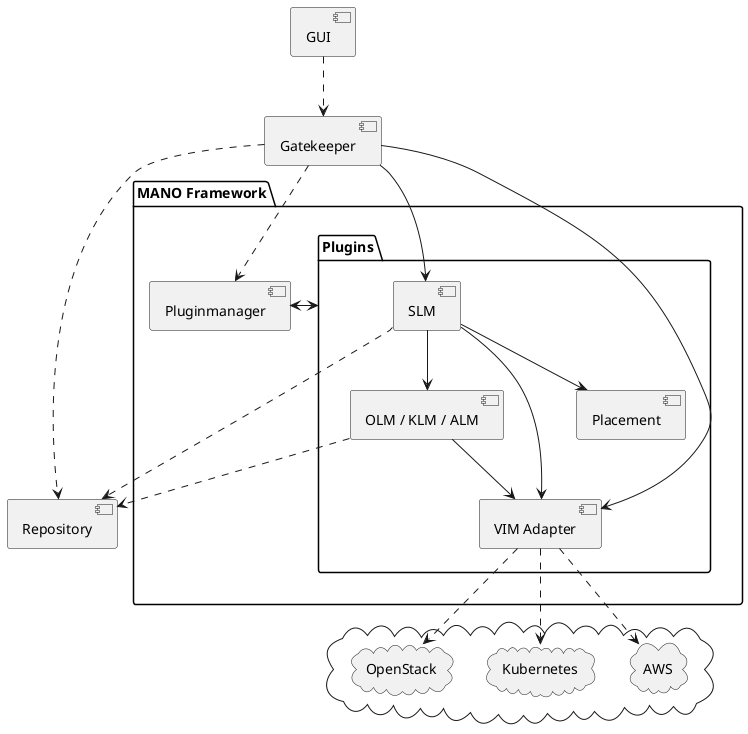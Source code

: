 @startuml Microservices
top to bottom direction
skinparam componentStyle uml2

[Repository]

[Gatekeeper]

[GUI]
GUI ..> Gatekeeper

cloud {
  cloud "AWS"
  cloud "Kubernetes"
  cloud "OpenStack"
}

package "MANO Framework" {
  [Pluginmanager]
  Gatekeeper ..> Pluginmanager
  Gatekeeper ..> Repository

  package "Plugins" {
    ' VIM Adapter
    [VIM Adapter] as VIM
    Gatekeeper --> VIM
    VIM ..> AWS
    VIM ..> OpenStack
    VIM ..> Kubernetes

    [OLM / KLM / ALM] as FLM
    FLM --> VIM
    FLM ..> Repository

    [Placement]

    ' SLM
    [SLM]
    SLM ..> Repository
    SLM --> Placement
    SLM --> VIM
    SLM --> FLM
    Gatekeeper --> SLM
  }

  Plugins <-> Pluginmanager
}

@enduml